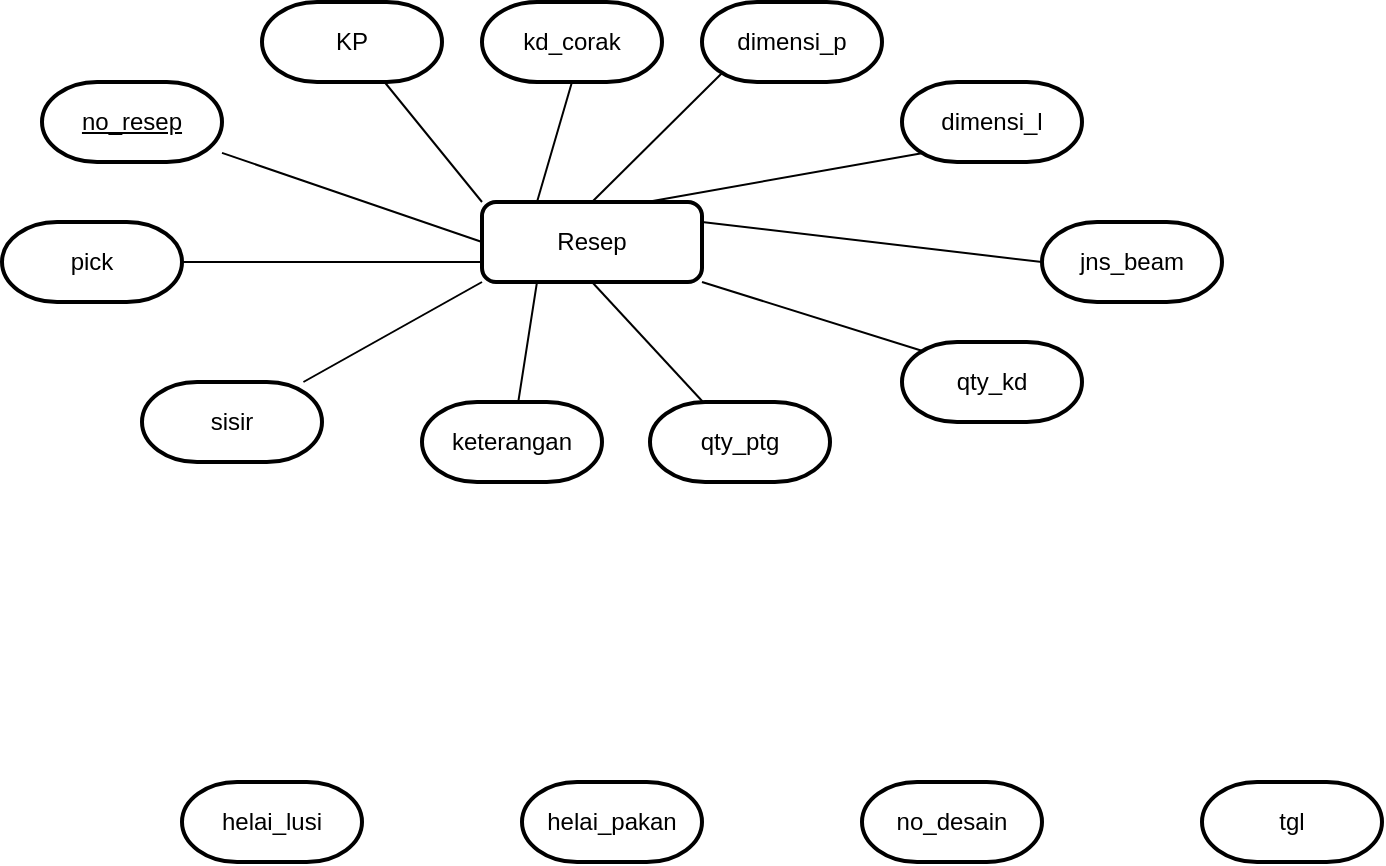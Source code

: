 <mxfile version="24.7.10" pages="2">
  <diagram name="Halaman-1" id="L6Hn-sinFz9pzQVPAVCL">
    <mxGraphModel dx="1707" dy="1629" grid="1" gridSize="10" guides="1" tooltips="1" connect="1" arrows="1" fold="1" page="1" pageScale="1" pageWidth="827" pageHeight="1169" math="0" shadow="0">
      <root>
        <mxCell id="0" />
        <mxCell id="1" parent="0" />
        <mxCell id="m906FiDXzXTIYDuxtf4G-1" value="Resep" style="rounded=1;whiteSpace=wrap;html=1;absoluteArcSize=1;arcSize=14;strokeWidth=2;" vertex="1" parent="1">
          <mxGeometry x="240" y="100" width="110" height="40" as="geometry" />
        </mxCell>
        <mxCell id="m906FiDXzXTIYDuxtf4G-35" style="rounded=0;orthogonalLoop=1;jettySize=auto;html=1;entryX=0;entryY=0.5;entryDx=0;entryDy=0;endArrow=none;endFill=0;" edge="1" parent="1" source="m906FiDXzXTIYDuxtf4G-2" target="m906FiDXzXTIYDuxtf4G-1">
          <mxGeometry relative="1" as="geometry" />
        </mxCell>
        <mxCell id="m906FiDXzXTIYDuxtf4G-2" value="no_resep" style="strokeWidth=2;html=1;shape=mxgraph.flowchart.terminator;whiteSpace=wrap;fontStyle=4" vertex="1" parent="1">
          <mxGeometry x="20" y="40" width="90" height="40" as="geometry" />
        </mxCell>
        <mxCell id="m906FiDXzXTIYDuxtf4G-36" style="rounded=0;orthogonalLoop=1;jettySize=auto;html=1;entryX=0;entryY=0;entryDx=0;entryDy=0;endArrow=none;endFill=0;" edge="1" parent="1" source="m906FiDXzXTIYDuxtf4G-5" target="m906FiDXzXTIYDuxtf4G-1">
          <mxGeometry relative="1" as="geometry" />
        </mxCell>
        <mxCell id="m906FiDXzXTIYDuxtf4G-5" value="KP" style="strokeWidth=2;html=1;shape=mxgraph.flowchart.terminator;whiteSpace=wrap;" vertex="1" parent="1">
          <mxGeometry x="130" width="90" height="40" as="geometry" />
        </mxCell>
        <mxCell id="m906FiDXzXTIYDuxtf4G-7" value="kd_corak" style="strokeWidth=2;html=1;shape=mxgraph.flowchart.terminator;whiteSpace=wrap;" vertex="1" parent="1">
          <mxGeometry x="240" width="90" height="40" as="geometry" />
        </mxCell>
        <mxCell id="m906FiDXzXTIYDuxtf4G-45" style="rounded=0;orthogonalLoop=1;jettySize=auto;html=1;exitX=0.11;exitY=0.11;exitDx=0;exitDy=0;exitPerimeter=0;entryX=1;entryY=1;entryDx=0;entryDy=0;endArrow=none;endFill=0;" edge="1" parent="1" source="m906FiDXzXTIYDuxtf4G-9" target="m906FiDXzXTIYDuxtf4G-1">
          <mxGeometry relative="1" as="geometry" />
        </mxCell>
        <mxCell id="m906FiDXzXTIYDuxtf4G-9" value="qty_kd" style="strokeWidth=2;html=1;shape=mxgraph.flowchart.terminator;whiteSpace=wrap;" vertex="1" parent="1">
          <mxGeometry x="450" y="170" width="90" height="40" as="geometry" />
        </mxCell>
        <mxCell id="m906FiDXzXTIYDuxtf4G-44" style="rounded=0;orthogonalLoop=1;jettySize=auto;html=1;entryX=0.5;entryY=1;entryDx=0;entryDy=0;endArrow=none;endFill=0;" edge="1" parent="1" source="m906FiDXzXTIYDuxtf4G-11" target="m906FiDXzXTIYDuxtf4G-1">
          <mxGeometry relative="1" as="geometry" />
        </mxCell>
        <mxCell id="m906FiDXzXTIYDuxtf4G-11" value="qty_ptg" style="strokeWidth=2;html=1;shape=mxgraph.flowchart.terminator;whiteSpace=wrap;" vertex="1" parent="1">
          <mxGeometry x="324" y="200" width="90" height="40" as="geometry" />
        </mxCell>
        <mxCell id="m906FiDXzXTIYDuxtf4G-39" style="rounded=0;orthogonalLoop=1;jettySize=auto;html=1;exitX=0.11;exitY=0.89;exitDx=0;exitDy=0;exitPerimeter=0;entryX=0.75;entryY=0;entryDx=0;entryDy=0;endArrow=none;endFill=0;" edge="1" parent="1" source="m906FiDXzXTIYDuxtf4G-13" target="m906FiDXzXTIYDuxtf4G-1">
          <mxGeometry relative="1" as="geometry" />
        </mxCell>
        <mxCell id="m906FiDXzXTIYDuxtf4G-13" value="dimensi_l" style="strokeWidth=2;html=1;shape=mxgraph.flowchart.terminator;whiteSpace=wrap;" vertex="1" parent="1">
          <mxGeometry x="450" y="40" width="90" height="40" as="geometry" />
        </mxCell>
        <mxCell id="m906FiDXzXTIYDuxtf4G-38" style="rounded=0;orthogonalLoop=1;jettySize=auto;html=1;entryX=0.5;entryY=0;entryDx=0;entryDy=0;exitX=0.11;exitY=0.89;exitDx=0;exitDy=0;exitPerimeter=0;endArrow=none;endFill=0;" edge="1" parent="1" source="m906FiDXzXTIYDuxtf4G-15" target="m906FiDXzXTIYDuxtf4G-1">
          <mxGeometry relative="1" as="geometry" />
        </mxCell>
        <mxCell id="m906FiDXzXTIYDuxtf4G-15" value="dimensi_p" style="strokeWidth=2;html=1;shape=mxgraph.flowchart.terminator;whiteSpace=wrap;" vertex="1" parent="1">
          <mxGeometry x="350" width="90" height="40" as="geometry" />
        </mxCell>
        <mxCell id="m906FiDXzXTIYDuxtf4G-42" style="rounded=0;orthogonalLoop=1;jettySize=auto;html=1;entryX=0;entryY=1;entryDx=0;entryDy=0;endArrow=none;endFill=0;" edge="1" parent="1" source="m906FiDXzXTIYDuxtf4G-19" target="m906FiDXzXTIYDuxtf4G-1">
          <mxGeometry relative="1" as="geometry" />
        </mxCell>
        <mxCell id="m906FiDXzXTIYDuxtf4G-19" value="sisir" style="strokeWidth=2;html=1;shape=mxgraph.flowchart.terminator;whiteSpace=wrap;" vertex="1" parent="1">
          <mxGeometry x="70" y="190" width="90" height="40" as="geometry" />
        </mxCell>
        <mxCell id="m906FiDXzXTIYDuxtf4G-41" style="edgeStyle=orthogonalEdgeStyle;rounded=0;orthogonalLoop=1;jettySize=auto;html=1;entryX=0;entryY=0.75;entryDx=0;entryDy=0;endArrow=none;endFill=0;" edge="1" parent="1" source="m906FiDXzXTIYDuxtf4G-21" target="m906FiDXzXTIYDuxtf4G-1">
          <mxGeometry relative="1" as="geometry" />
        </mxCell>
        <mxCell id="m906FiDXzXTIYDuxtf4G-21" value="pick" style="strokeWidth=2;html=1;shape=mxgraph.flowchart.terminator;whiteSpace=wrap;" vertex="1" parent="1">
          <mxGeometry y="110" width="90" height="40" as="geometry" />
        </mxCell>
        <mxCell id="m906FiDXzXTIYDuxtf4G-23" value="helai_lusi" style="strokeWidth=2;html=1;shape=mxgraph.flowchart.terminator;whiteSpace=wrap;" vertex="1" parent="1">
          <mxGeometry x="90" y="390" width="90" height="40" as="geometry" />
        </mxCell>
        <mxCell id="m906FiDXzXTIYDuxtf4G-25" value="helai_pakan" style="strokeWidth=2;html=1;shape=mxgraph.flowchart.terminator;whiteSpace=wrap;" vertex="1" parent="1">
          <mxGeometry x="260" y="390" width="90" height="40" as="geometry" />
        </mxCell>
        <mxCell id="m906FiDXzXTIYDuxtf4G-27" value="no_desain" style="strokeWidth=2;html=1;shape=mxgraph.flowchart.terminator;whiteSpace=wrap;" vertex="1" parent="1">
          <mxGeometry x="430" y="390" width="90" height="40" as="geometry" />
        </mxCell>
        <mxCell id="m906FiDXzXTIYDuxtf4G-43" style="rounded=0;orthogonalLoop=1;jettySize=auto;html=1;entryX=0.25;entryY=1;entryDx=0;entryDy=0;endArrow=none;endFill=0;" edge="1" parent="1" source="m906FiDXzXTIYDuxtf4G-29" target="m906FiDXzXTIYDuxtf4G-1">
          <mxGeometry relative="1" as="geometry" />
        </mxCell>
        <mxCell id="m906FiDXzXTIYDuxtf4G-29" value="keterangan" style="strokeWidth=2;html=1;shape=mxgraph.flowchart.terminator;whiteSpace=wrap;" vertex="1" parent="1">
          <mxGeometry x="210" y="200" width="90" height="40" as="geometry" />
        </mxCell>
        <mxCell id="m906FiDXzXTIYDuxtf4G-40" style="rounded=0;orthogonalLoop=1;jettySize=auto;html=1;exitX=0;exitY=0.5;exitDx=0;exitDy=0;exitPerimeter=0;entryX=1;entryY=0.25;entryDx=0;entryDy=0;endArrow=none;endFill=0;" edge="1" parent="1" source="m906FiDXzXTIYDuxtf4G-31" target="m906FiDXzXTIYDuxtf4G-1">
          <mxGeometry relative="1" as="geometry" />
        </mxCell>
        <mxCell id="m906FiDXzXTIYDuxtf4G-31" value="jns_beam" style="strokeWidth=2;html=1;shape=mxgraph.flowchart.terminator;whiteSpace=wrap;" vertex="1" parent="1">
          <mxGeometry x="520" y="110" width="90" height="40" as="geometry" />
        </mxCell>
        <mxCell id="m906FiDXzXTIYDuxtf4G-33" value="tgl" style="strokeWidth=2;html=1;shape=mxgraph.flowchart.terminator;whiteSpace=wrap;" vertex="1" parent="1">
          <mxGeometry x="600" y="390" width="90" height="40" as="geometry" />
        </mxCell>
        <mxCell id="m906FiDXzXTIYDuxtf4G-37" style="rounded=0;orthogonalLoop=1;jettySize=auto;html=1;exitX=0.5;exitY=1;exitDx=0;exitDy=0;exitPerimeter=0;entryX=0.25;entryY=0;entryDx=0;entryDy=0;endArrow=none;endFill=0;" edge="1" parent="1" source="m906FiDXzXTIYDuxtf4G-7" target="m906FiDXzXTIYDuxtf4G-1">
          <mxGeometry relative="1" as="geometry" />
        </mxCell>
      </root>
    </mxGraphModel>
  </diagram>
  <diagram id="U1bog3oHkDJ-Q2xzYG7F" name="Halaman-2">
    <mxGraphModel dx="880" dy="460" grid="1" gridSize="10" guides="1" tooltips="1" connect="1" arrows="1" fold="1" page="1" pageScale="1" pageWidth="827" pageHeight="1169" math="0" shadow="0">
      <root>
        <mxCell id="0" />
        <mxCell id="1" parent="0" />
      </root>
    </mxGraphModel>
  </diagram>
</mxfile>
